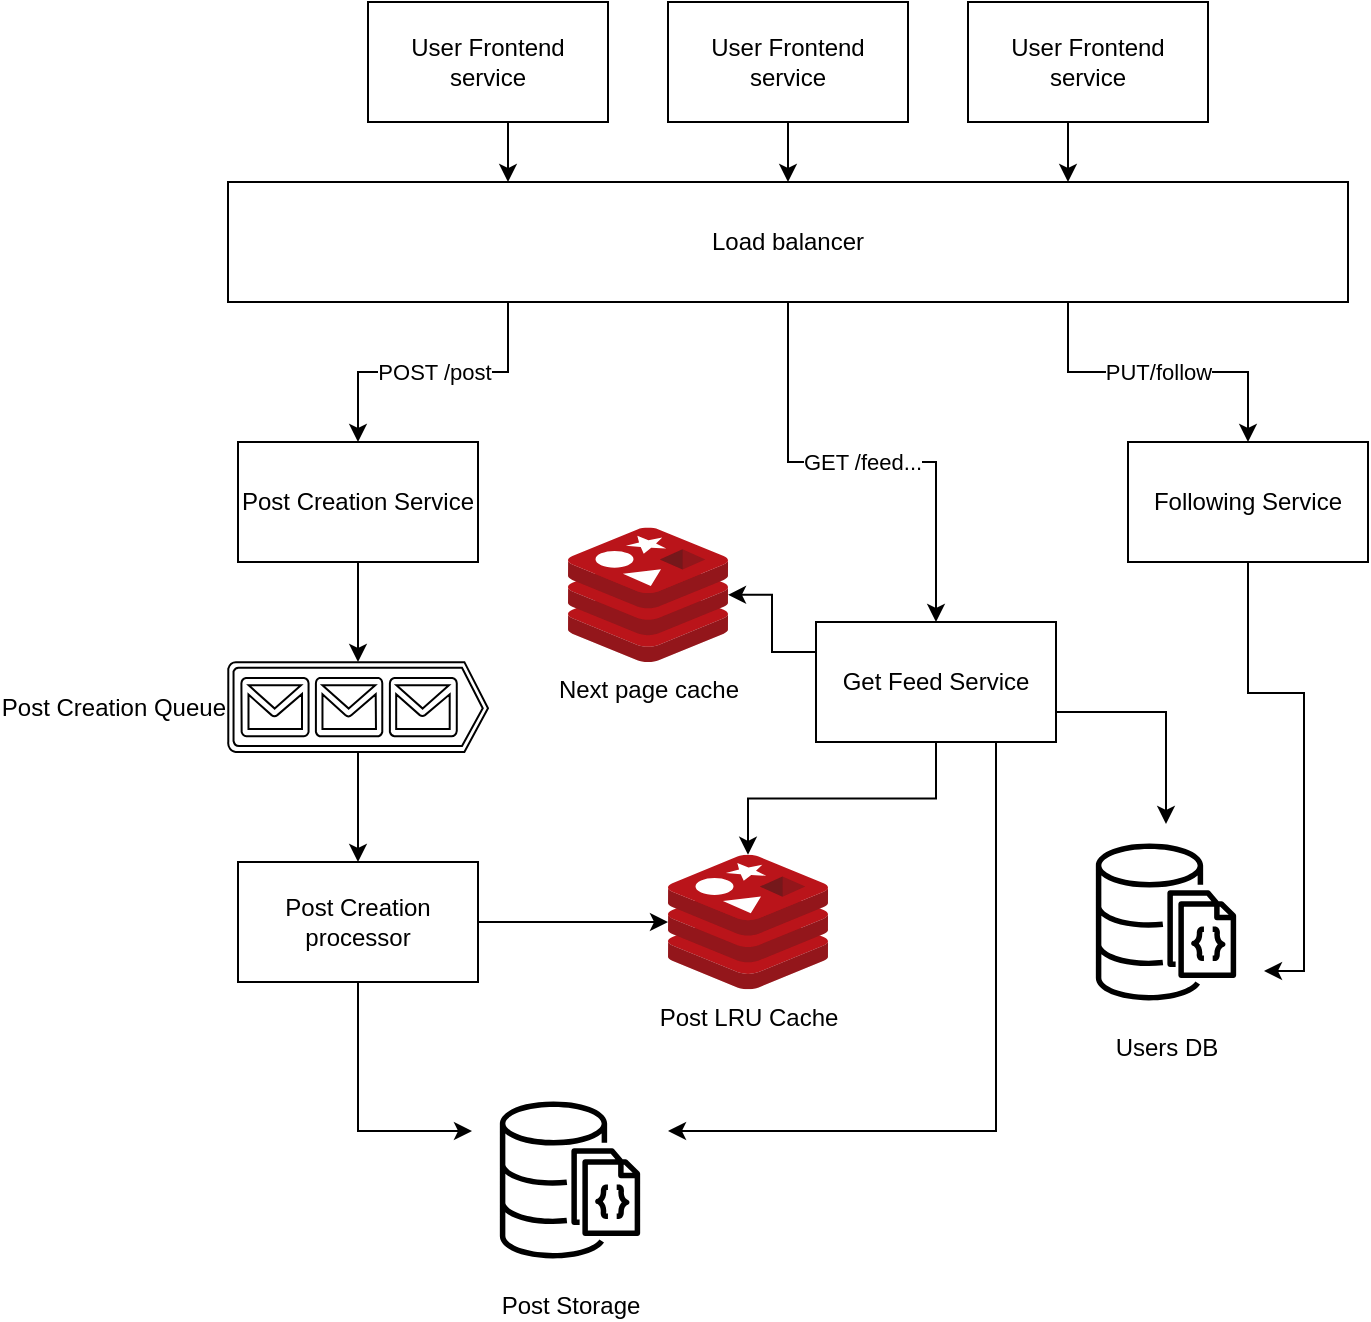 <mxfile version="27.1.4">
  <diagram name="Page-1" id="eZxGP1EHoln1Ul1YNqh1">
    <mxGraphModel dx="1678" dy="884" grid="1" gridSize="10" guides="1" tooltips="1" connect="1" arrows="1" fold="1" page="1" pageScale="1" pageWidth="827" pageHeight="1169" math="0" shadow="0">
      <root>
        <mxCell id="0" />
        <mxCell id="1" parent="0" />
        <mxCell id="M_ul0tHGno3XqRwtnDmW-5" style="edgeStyle=orthogonalEdgeStyle;rounded=0;orthogonalLoop=1;jettySize=auto;html=1;exitX=0.5;exitY=1;exitDx=0;exitDy=0;" edge="1" parent="1" source="M_ul0tHGno3XqRwtnDmW-1" target="M_ul0tHGno3XqRwtnDmW-2">
          <mxGeometry relative="1" as="geometry" />
        </mxCell>
        <mxCell id="M_ul0tHGno3XqRwtnDmW-1" value="User Frontend service" style="rounded=0;whiteSpace=wrap;html=1;" vertex="1" parent="1">
          <mxGeometry x="340" y="50" width="120" height="60" as="geometry" />
        </mxCell>
        <mxCell id="M_ul0tHGno3XqRwtnDmW-8" value="POST /post" style="edgeStyle=orthogonalEdgeStyle;rounded=0;orthogonalLoop=1;jettySize=auto;html=1;exitX=0.25;exitY=1;exitDx=0;exitDy=0;" edge="1" parent="1" source="M_ul0tHGno3XqRwtnDmW-2" target="M_ul0tHGno3XqRwtnDmW-7">
          <mxGeometry relative="1" as="geometry" />
        </mxCell>
        <mxCell id="M_ul0tHGno3XqRwtnDmW-26" value="PUT/follow" style="edgeStyle=orthogonalEdgeStyle;rounded=0;orthogonalLoop=1;jettySize=auto;html=1;exitX=0.75;exitY=1;exitDx=0;exitDy=0;" edge="1" parent="1" source="M_ul0tHGno3XqRwtnDmW-2" target="M_ul0tHGno3XqRwtnDmW-23">
          <mxGeometry relative="1" as="geometry" />
        </mxCell>
        <mxCell id="M_ul0tHGno3XqRwtnDmW-29" value="GET /feed..." style="edgeStyle=orthogonalEdgeStyle;rounded=0;orthogonalLoop=1;jettySize=auto;html=1;exitX=0.5;exitY=1;exitDx=0;exitDy=0;entryX=0.5;entryY=0;entryDx=0;entryDy=0;" edge="1" parent="1" source="M_ul0tHGno3XqRwtnDmW-2" target="M_ul0tHGno3XqRwtnDmW-28">
          <mxGeometry relative="1" as="geometry" />
        </mxCell>
        <mxCell id="M_ul0tHGno3XqRwtnDmW-2" value="Load balancer" style="rounded=0;whiteSpace=wrap;html=1;" vertex="1" parent="1">
          <mxGeometry x="120" y="140" width="560" height="60" as="geometry" />
        </mxCell>
        <mxCell id="M_ul0tHGno3XqRwtnDmW-7" value="Post Creation Service" style="rounded=0;whiteSpace=wrap;html=1;" vertex="1" parent="1">
          <mxGeometry x="125" y="270" width="120" height="60" as="geometry" />
        </mxCell>
        <mxCell id="M_ul0tHGno3XqRwtnDmW-12" style="edgeStyle=orthogonalEdgeStyle;rounded=0;orthogonalLoop=1;jettySize=auto;html=1;exitX=0.5;exitY=1;exitDx=0;exitDy=0;entryX=0.75;entryY=0;entryDx=0;entryDy=0;" edge="1" parent="1" source="M_ul0tHGno3XqRwtnDmW-9" target="M_ul0tHGno3XqRwtnDmW-2">
          <mxGeometry relative="1" as="geometry" />
        </mxCell>
        <mxCell id="M_ul0tHGno3XqRwtnDmW-9" value="User Frontend service" style="rounded=0;whiteSpace=wrap;html=1;" vertex="1" parent="1">
          <mxGeometry x="490" y="50" width="120" height="60" as="geometry" />
        </mxCell>
        <mxCell id="M_ul0tHGno3XqRwtnDmW-11" style="edgeStyle=orthogonalEdgeStyle;rounded=0;orthogonalLoop=1;jettySize=auto;html=1;exitX=0.5;exitY=1;exitDx=0;exitDy=0;entryX=0.25;entryY=0;entryDx=0;entryDy=0;" edge="1" parent="1" source="M_ul0tHGno3XqRwtnDmW-10" target="M_ul0tHGno3XqRwtnDmW-2">
          <mxGeometry relative="1" as="geometry" />
        </mxCell>
        <mxCell id="M_ul0tHGno3XqRwtnDmW-10" value="User Frontend service" style="rounded=0;whiteSpace=wrap;html=1;" vertex="1" parent="1">
          <mxGeometry x="190" y="50" width="120" height="60" as="geometry" />
        </mxCell>
        <mxCell id="M_ul0tHGno3XqRwtnDmW-13" value="Post Storage" style="sketch=0;points=[[0,0,0],[0.25,0,0],[0.5,0,0],[0.75,0,0],[1,0,0],[0,1,0],[0.25,1,0],[0.5,1,0],[0.75,1,0],[1,1,0],[0,0.25,0],[0,0.5,0],[0,0.75,0],[1,0.25,0],[1,0.5,0],[1,0.75,0]];outlineConnect=0;dashed=0;verticalLabelPosition=bottom;verticalAlign=top;align=center;html=1;fontSize=12;fontStyle=0;aspect=fixed;shape=mxgraph.aws4.resourceIcon;resIcon=mxgraph.aws4.documentdb_with_mongodb_compatibility;" vertex="1" parent="1">
          <mxGeometry x="242" y="590" width="98" height="98" as="geometry" />
        </mxCell>
        <mxCell id="M_ul0tHGno3XqRwtnDmW-18" style="edgeStyle=orthogonalEdgeStyle;rounded=0;orthogonalLoop=1;jettySize=auto;html=1;exitX=0.5;exitY=1;exitDx=0;exitDy=0;exitPerimeter=0;" edge="1" parent="1" source="M_ul0tHGno3XqRwtnDmW-14" target="M_ul0tHGno3XqRwtnDmW-17">
          <mxGeometry relative="1" as="geometry" />
        </mxCell>
        <mxCell id="M_ul0tHGno3XqRwtnDmW-14" value="Post Creation Queue" style="verticalLabelPosition=middle;html=1;verticalAlign=middle;align=right;shape=mxgraph.azure.queue_generic;pointerEvents=1;labelPosition=left;" vertex="1" parent="1">
          <mxGeometry x="120" y="380" width="130" height="45" as="geometry" />
        </mxCell>
        <mxCell id="M_ul0tHGno3XqRwtnDmW-15" style="edgeStyle=orthogonalEdgeStyle;rounded=0;orthogonalLoop=1;jettySize=auto;html=1;exitX=0.5;exitY=1;exitDx=0;exitDy=0;entryX=0.5;entryY=0;entryDx=0;entryDy=0;entryPerimeter=0;" edge="1" parent="1" source="M_ul0tHGno3XqRwtnDmW-7" target="M_ul0tHGno3XqRwtnDmW-14">
          <mxGeometry relative="1" as="geometry" />
        </mxCell>
        <mxCell id="M_ul0tHGno3XqRwtnDmW-19" style="edgeStyle=orthogonalEdgeStyle;rounded=0;orthogonalLoop=1;jettySize=auto;html=1;exitX=0.5;exitY=1;exitDx=0;exitDy=0;entryX=0;entryY=0.25;entryDx=0;entryDy=0;entryPerimeter=0;" edge="1" parent="1" source="M_ul0tHGno3XqRwtnDmW-17" target="M_ul0tHGno3XqRwtnDmW-13">
          <mxGeometry relative="1" as="geometry" />
        </mxCell>
        <mxCell id="M_ul0tHGno3XqRwtnDmW-21" style="edgeStyle=orthogonalEdgeStyle;rounded=0;orthogonalLoop=1;jettySize=auto;html=1;exitX=1;exitY=0.5;exitDx=0;exitDy=0;" edge="1" parent="1" source="M_ul0tHGno3XqRwtnDmW-17" target="M_ul0tHGno3XqRwtnDmW-20">
          <mxGeometry relative="1" as="geometry" />
        </mxCell>
        <mxCell id="M_ul0tHGno3XqRwtnDmW-17" value="Post Creation processor" style="rounded=0;whiteSpace=wrap;html=1;" vertex="1" parent="1">
          <mxGeometry x="125" y="480" width="120" height="60" as="geometry" />
        </mxCell>
        <mxCell id="M_ul0tHGno3XqRwtnDmW-20" value="Post LRU Cache" style="image;sketch=0;aspect=fixed;html=1;points=[];align=center;fontSize=12;image=img/lib/mscae/Cache_Redis_Product.svg;" vertex="1" parent="1">
          <mxGeometry x="340" y="476.4" width="80" height="67.2" as="geometry" />
        </mxCell>
        <mxCell id="M_ul0tHGno3XqRwtnDmW-22" value="Users DB" style="sketch=0;points=[[0,0,0],[0.25,0,0],[0.5,0,0],[0.75,0,0],[1,0,0],[0,1,0],[0.25,1,0],[0.5,1,0],[0.75,1,0],[1,1,0],[0,0.25,0],[0,0.5,0],[0,0.75,0],[1,0.25,0],[1,0.5,0],[1,0.75,0]];outlineConnect=0;dashed=0;verticalLabelPosition=bottom;verticalAlign=top;align=center;html=1;fontSize=12;fontStyle=0;aspect=fixed;shape=mxgraph.aws4.resourceIcon;resIcon=mxgraph.aws4.documentdb_with_mongodb_compatibility;" vertex="1" parent="1">
          <mxGeometry x="540" y="461" width="98" height="98" as="geometry" />
        </mxCell>
        <mxCell id="M_ul0tHGno3XqRwtnDmW-23" value="Following Service" style="rounded=0;whiteSpace=wrap;html=1;" vertex="1" parent="1">
          <mxGeometry x="570" y="270" width="120" height="60" as="geometry" />
        </mxCell>
        <mxCell id="M_ul0tHGno3XqRwtnDmW-27" style="edgeStyle=orthogonalEdgeStyle;rounded=0;orthogonalLoop=1;jettySize=auto;html=1;exitX=0.5;exitY=1;exitDx=0;exitDy=0;entryX=1;entryY=0.75;entryDx=0;entryDy=0;entryPerimeter=0;" edge="1" parent="1" source="M_ul0tHGno3XqRwtnDmW-23" target="M_ul0tHGno3XqRwtnDmW-22">
          <mxGeometry relative="1" as="geometry" />
        </mxCell>
        <mxCell id="M_ul0tHGno3XqRwtnDmW-30" style="edgeStyle=orthogonalEdgeStyle;rounded=0;orthogonalLoop=1;jettySize=auto;html=1;exitX=0.5;exitY=1;exitDx=0;exitDy=0;" edge="1" parent="1" source="M_ul0tHGno3XqRwtnDmW-28" target="M_ul0tHGno3XqRwtnDmW-20">
          <mxGeometry relative="1" as="geometry" />
        </mxCell>
        <mxCell id="M_ul0tHGno3XqRwtnDmW-32" style="edgeStyle=orthogonalEdgeStyle;rounded=0;orthogonalLoop=1;jettySize=auto;html=1;exitX=1;exitY=0.75;exitDx=0;exitDy=0;" edge="1" parent="1" source="M_ul0tHGno3XqRwtnDmW-28" target="M_ul0tHGno3XqRwtnDmW-22">
          <mxGeometry relative="1" as="geometry" />
        </mxCell>
        <mxCell id="M_ul0tHGno3XqRwtnDmW-34" style="edgeStyle=orthogonalEdgeStyle;rounded=0;orthogonalLoop=1;jettySize=auto;html=1;exitX=0;exitY=0.25;exitDx=0;exitDy=0;" edge="1" parent="1" source="M_ul0tHGno3XqRwtnDmW-28" target="M_ul0tHGno3XqRwtnDmW-33">
          <mxGeometry relative="1" as="geometry" />
        </mxCell>
        <mxCell id="M_ul0tHGno3XqRwtnDmW-28" value="Get Feed Service" style="rounded=0;whiteSpace=wrap;html=1;" vertex="1" parent="1">
          <mxGeometry x="414" y="360" width="120" height="60" as="geometry" />
        </mxCell>
        <mxCell id="M_ul0tHGno3XqRwtnDmW-31" style="edgeStyle=orthogonalEdgeStyle;rounded=0;orthogonalLoop=1;jettySize=auto;html=1;exitX=0.75;exitY=1;exitDx=0;exitDy=0;entryX=1;entryY=0.25;entryDx=0;entryDy=0;entryPerimeter=0;" edge="1" parent="1" source="M_ul0tHGno3XqRwtnDmW-28" target="M_ul0tHGno3XqRwtnDmW-13">
          <mxGeometry relative="1" as="geometry" />
        </mxCell>
        <mxCell id="M_ul0tHGno3XqRwtnDmW-33" value="Next page cache" style="image;sketch=0;aspect=fixed;html=1;points=[];align=center;fontSize=12;image=img/lib/mscae/Cache_Redis_Product.svg;" vertex="1" parent="1">
          <mxGeometry x="290" y="312.8" width="80" height="67.2" as="geometry" />
        </mxCell>
      </root>
    </mxGraphModel>
  </diagram>
</mxfile>
